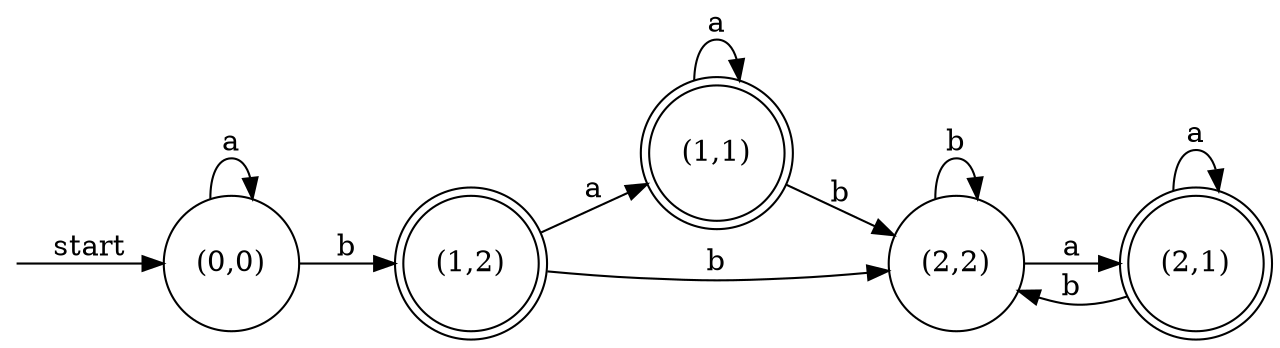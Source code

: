 digraph dfa {
    rankdir = LR;
    node [shape = circle];
    __start [style = invis, shape = point];
    __start -> "(0,0)" [ label = "start" ];
    node [shape = doublecircle]; "(1,2)" "(1,1)" "(2,1)"
    node [shape = circle];
    "(2,2)" -> "(2,1)" [ label = "a" ];
    "(2,2)" -> "(2,2)" [ label = "b" ];
    "(2,1)" -> "(2,1)" [ label = "a" ];
    "(2,1)" -> "(2,2)" [ label = "b" ];
    "(0,0)" -> "(0,0)" [ label = "a" ];
    "(0,0)" -> "(1,2)" [ label = "b" ];
    "(1,2)" -> "(1,1)" [ label = "a" ];
    "(1,2)" -> "(2,2)" [ label = "b" ];
    "(1,1)" -> "(1,1)" [ label = "a" ];
    "(1,1)" -> "(2,2)" [ label = "b" ];
}
